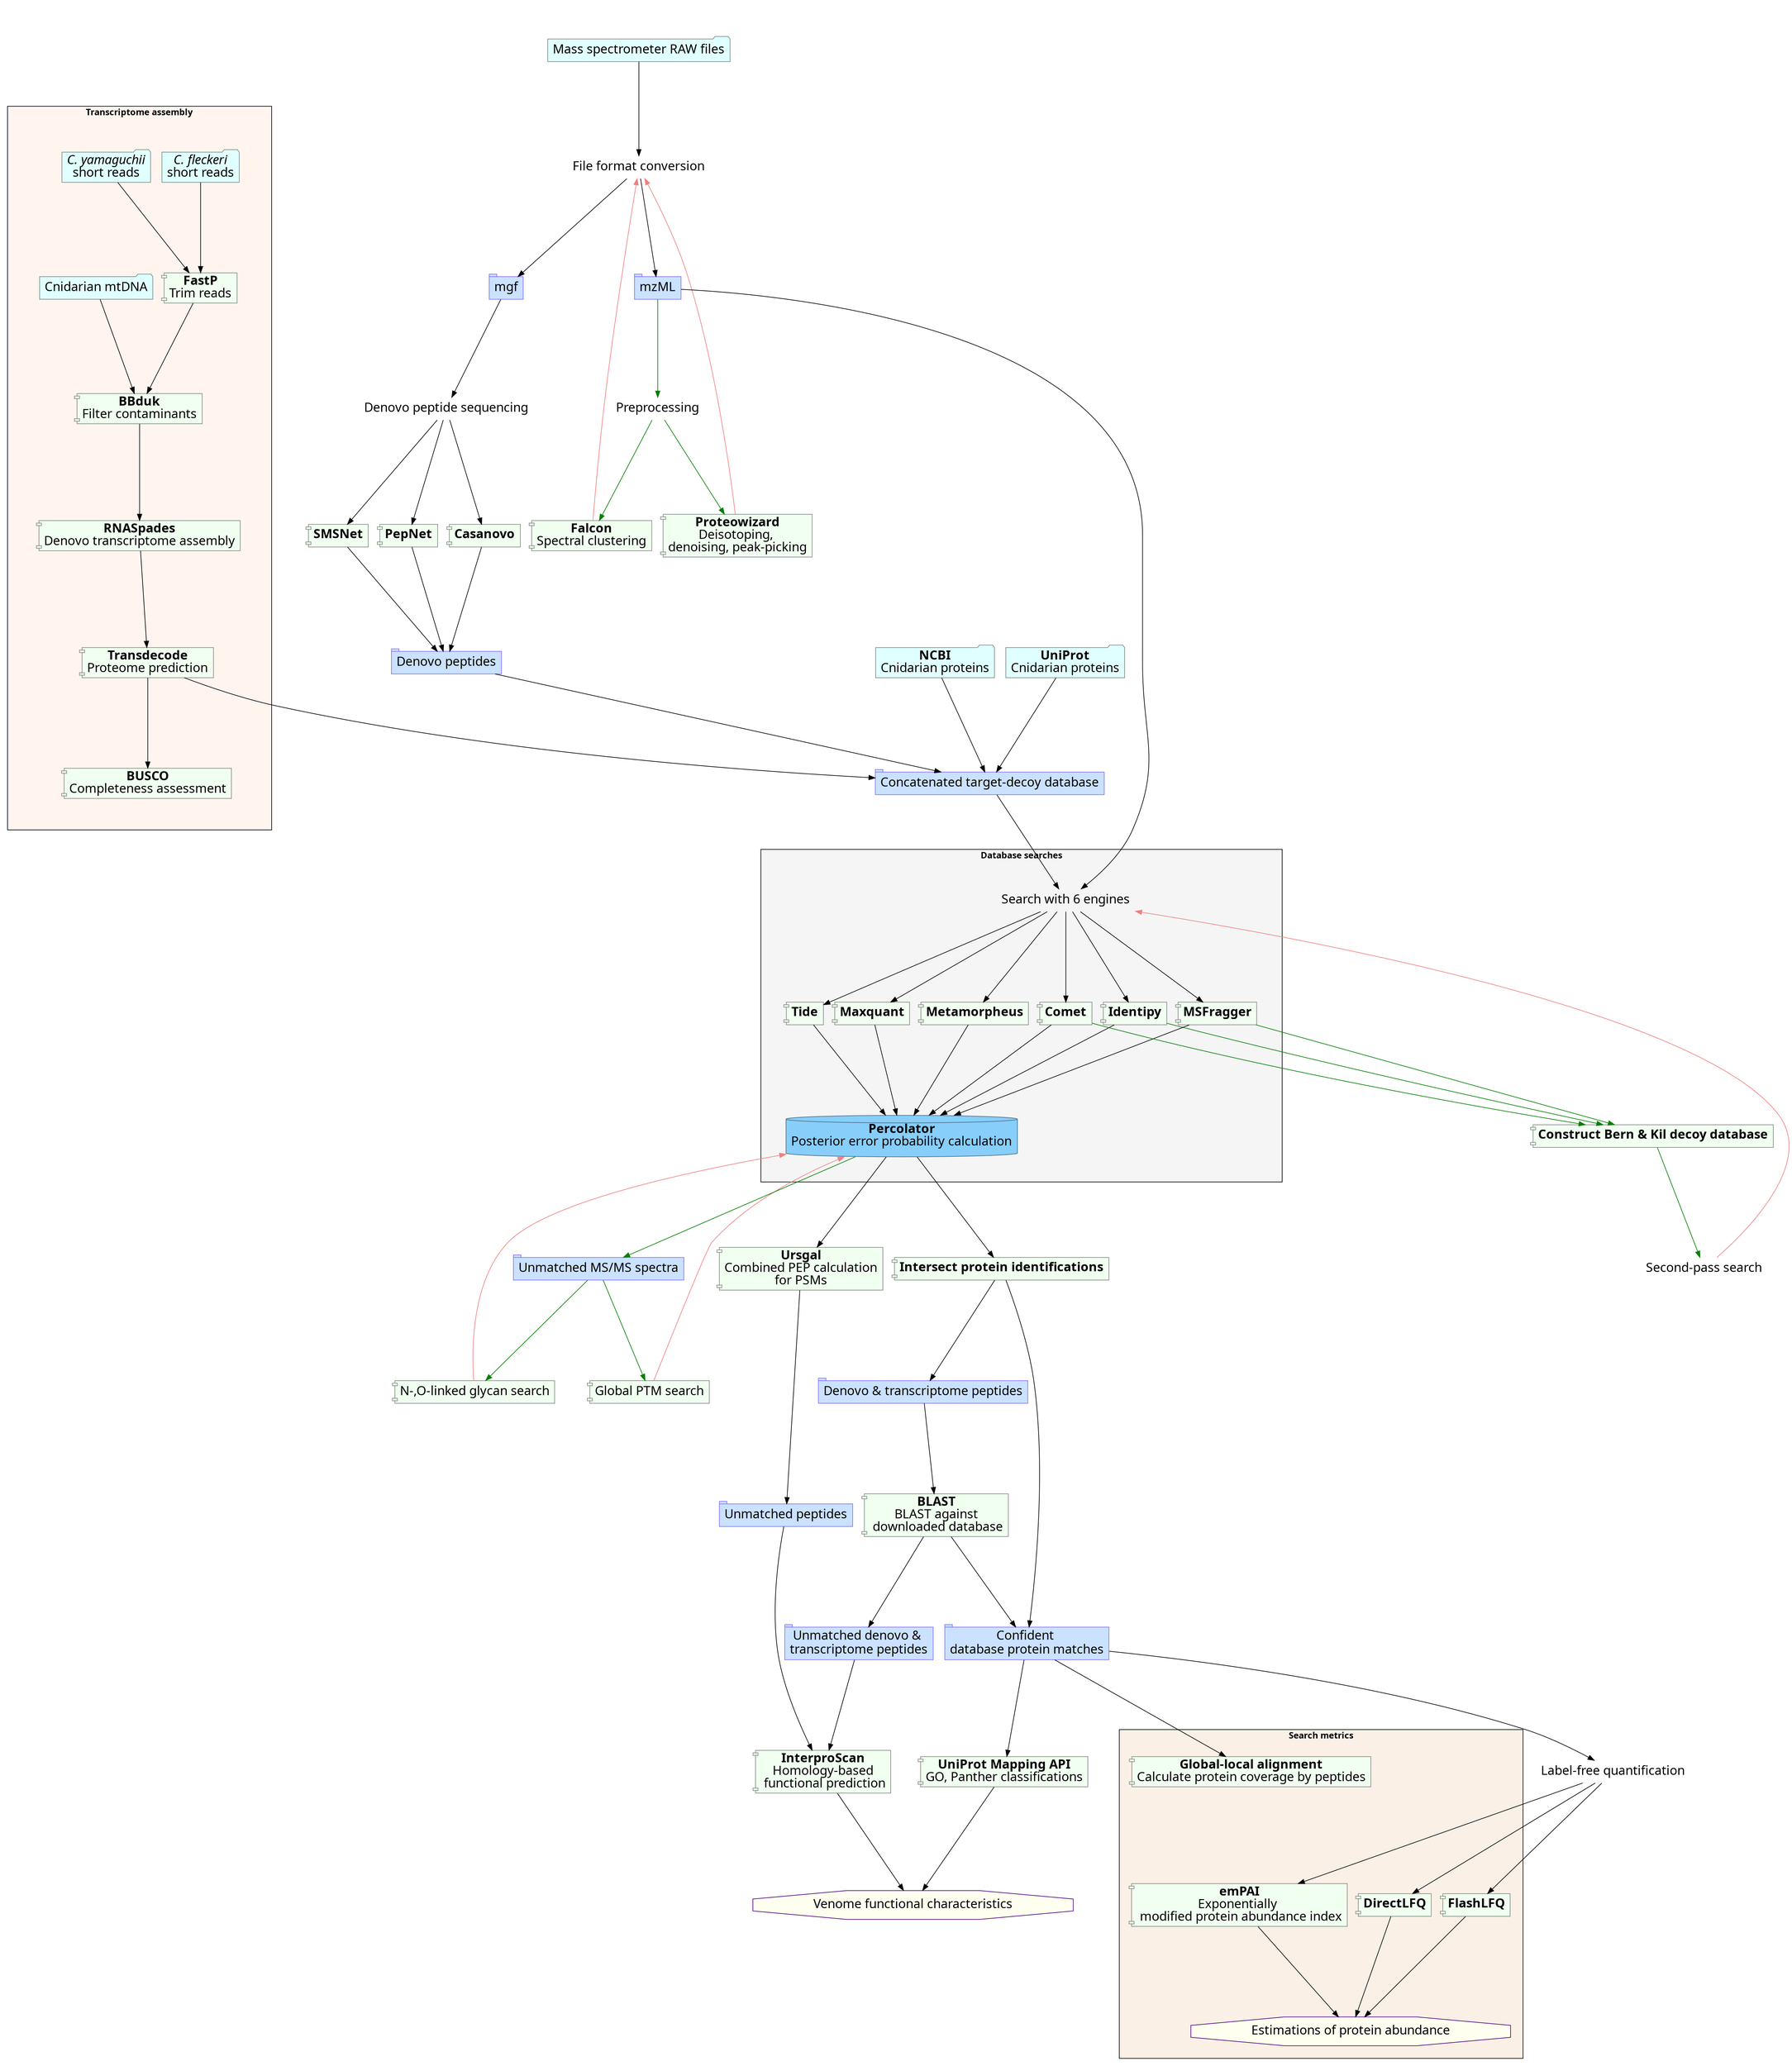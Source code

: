 digraph boxes_and_circles {
    ranksep=2
    graph [style=invis; fontname="ubuntu"]
    newrank=true
    node [fontname="ubuntu"; fontsize=20;
          style=filled]

    node [shape=folder; color=lightcyan4; fillcolor=lightcyan]; rawRNA1; rawRNA2; mtdna; raw; unip; ncbi

    node [shape=component; color=honeydew4; fillcolor=honeydew1]; fp; bbduk; spades; tdc; busco; sms; pepnet; csnv; ursgal; intersect; api; interpro; flcn; wiz; meta; tide; mq; idpy; msfrag; comet; dlfq; empai; flfq; bk_decoy; cov; blast; glyco; ptm

    node[shape=tab;color=lightslateblue; fillcolor=lightsteelblue1]; denovo; mgf; mzML; conf; decoy_db; other; unmatched; u_other; unmsms

    node[shape=octagon;color=indigo;fillcolor=ivory]; quant; func

    node [shape=plaintext; fillcolor=none;
          ]; pre; thermoparse; d

    subgraph cluster_rna {
        margin=50
        style=filled; fillcolor=seashell
        label=<<b>Transcriptome assembly</b>>
        rawRNA1 [label=<<i>C. fleckeri</i><br/>short reads>]
        rawRNA2 [label=<<i>C. yamaguchii</i><br/>short reads>]
        mtdna [label="Cnidarian mtDNA"]
        mtdna->bbduk
        {rawRNA1,rawRNA2}->fp
        fp [label=<<b>FastP</b><br/>Trim reads>]
        bbduk->spades
        fp->bbduk
        spades [label=<<b>RNASpades</b><br/>Denovo transcriptome assembly>]
        bbduk[label=<<b>BBduk</b><br/>Filter contaminants>]
        spades->tdc
        tdc->busco
        busco[label=<<b>BUSCO</b><br/>Completeness assessment>]
        tdc[label=<<b>Transdecode</b><br/>Proteome prediction>]
    }

    subgraph cluster_db {
        decoy_db[label=<Concatenated target-decoy database>]
        ncbi [label=<<b>NCBI</b><br/>Cnidarian proteins>]
        unip [label=<<b>UniProt</b><br/>Cnidarian proteins>]
        {unip,ncbi,tdc}->decoy_db
    }

    subgraph cluster_pre {
        margin=50
        raw->thermoparse->mgf->d->{csnv,sms,pepnet}->denovo
        d[label=<Denovo peptide sequencing>]
        d [shape=plaintext]
        raw[label=<Mass spectrometer RAW files>]
        thermoparse [label=<File format conversion>]
        sms[label=<<b>SMSNet</b>>]
        pepnet[label=<<b>PepNet</b>>]
        csnv[label=<<b>Casanovo</b>>]
        denovo [label=<Denovo peptides>]
        denovo->decoy_db
        thermoparse->mzML
        mzML->pre->{flcn,wiz} [color=webgreen]
        {flcn,wiz} -> thermoparse [color=lightcoral]
        wiz[label=<<b>Proteowizard</b><br/>Deisotoping, <br/>denoising, peak-picking>]
        flcn[label=<<b>Falcon</b><br/>Spectral clustering>]
        pre[label=<Preprocessing>]
    }

    subgraph cluster_search {
        label=<<b>Database searches</b>>
        margin=40
        style=filled; fillcolor=whitesmoke
        {decoy_db,mzML}->search
        search [label="Search with 6 engines"; shape=plaintext; fillcolor=invis]
        node [shape=component]
        search->{comet,mq,idpy,msfrag,meta,tide}
        comet[label=<<b>Comet</b>>]
        idpy[label=<<b>Identipy</b>>]
        meta[label=<<b>Metamorpheus</b>>]
        mq[label=<<b>Maxquant</b>>]
        tide[label=<<b>Tide</b>>]
        msfrag[label=<<b>MSFragger</b>>]
        {comet,idpy,msfrag,mq,meta,tide}->perc
    }

    subgraph cluster_bk {
        {comet,idpy,msfrag}->bk_decoy [color=webgreen]
        bk_decoy [label=<<b>Construct Bern &amp; Kil decoy database</b>>]
        bk_decoy -> two [color=webgreen]
        bk_decoy -> lfq [style=invis]
        two -> search [color=lightcoral]
        // {rank=min; two}
        two[label=<Second-pass search>; shape=plaintext]
    }
    perc [shape=cylinder;fillcolor=lightskyblue;label=<<b>Percolator</b><br/>Posterior error probability calculation>; color=skyblue4]
    conf->{lfq,cov}


        { rank=same; ursgal; intersect }
        perc->{intersect;ursgal}
        {intersect}->{other}
        intersect->conf
        ursgal->unmatched


    subgraph cluster_combine {
        conf [label=<Confident <br/>database protein matches>]
        blast->conf
        conf -> api
        api [label=<<b>UniProt Mapping API</b><br/>GO, Panther classifications>]
        unmatched [label=<Unmatched peptides>]
        other [label=<Denovo &amp; transcriptome peptides>]
        unmatched -> interpro
        other -> blast -> u_other

        blast [label=<<b>BLAST</b><br/>BLAST against<br/> downloaded database>]
        u_other [label=<Unmatched denovo &amp; <br/>transcriptome peptides>]
        u_other -> interpro
        intersect [label=<<b>Intersect protein identifications</b>>]
        ursgal [label=<<b>Ursgal</b><br/>Combined PEP calculation<br/>for PSMs>]
        interpro [label=<<b>InterproScan</b><br/>Homology-based<br/> functional prediction>]
        {interpro;api} -> func
        func[label=<Venome functional characteristics>]
    }

    subgraph open_searches {
        style=filled; fillcolor=black;
        label=<<b>Open searches</b>>
        unmsms -> interpro [style=invis]
        {glyco,ptm}->perc [color=lightcoral]
        perc->unmsms [color=webgreen; weight=2]
        unmsms [label=<Unmatched MS/MS spectra>]
        unmsms -> {glyco,ptm} [color=webgreen]
        glyco[label=<N-,O-linked glycan search>]
        ptm[label=<Global PTM search>]
    }

    subgraph cluster_quant {
        style=filled; fillcolor=linen
        label=<<b>Search metrics</b>>
        margin=20
        cov[label=<<b>Global-local alignment</b><br/>Calculate protein coverage by peptides>]
        lfq->{empai,dlfq,flfq}
        lfq[label=<Label-free quantification>]
        {empai,dlfq,flfq}->quant
        empai[label=<<b>emPAI</b><br/>Exponentially <br/> modified protein abundance index>]
        dlfq[label=<<b>DirectLFQ</b>>]
        flfq[label=<<b>FlashLFQ</b>>]
        quant[label=<Estimations of protein abundance>]
    }
}
